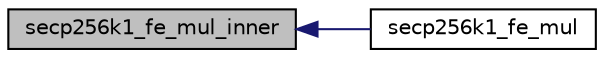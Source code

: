 digraph "secp256k1_fe_mul_inner"
{
  edge [fontname="Helvetica",fontsize="10",labelfontname="Helvetica",labelfontsize="10"];
  node [fontname="Helvetica",fontsize="10",shape=record];
  rankdir="LR";
  Node34 [label="secp256k1_fe_mul_inner",height=0.2,width=0.4,color="black", fillcolor="grey75", style="filled", fontcolor="black"];
  Node34 -> Node35 [dir="back",color="midnightblue",fontsize="10",style="solid",fontname="Helvetica"];
  Node35 [label="secp256k1_fe_mul",height=0.2,width=0.4,color="black", fillcolor="white", style="filled",URL="$d7/dfb/field__10x26__impl_8h.html#a542b97d2574d9687c563d002587cf9a2"];
}
